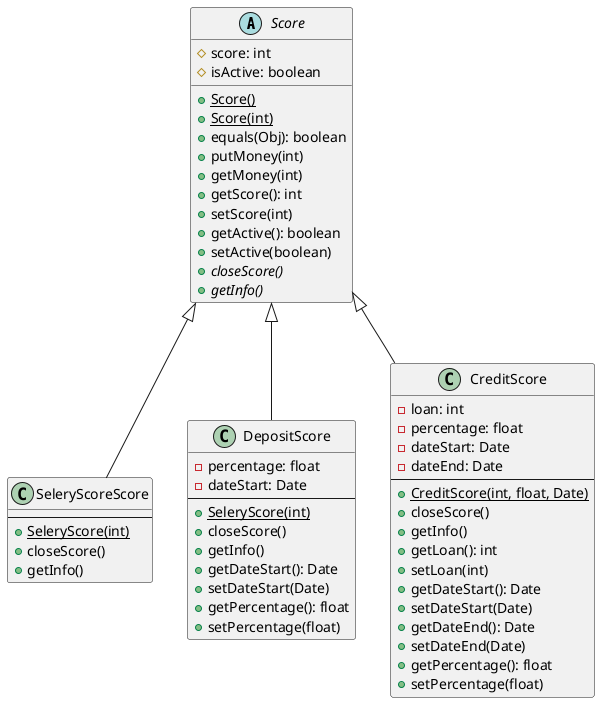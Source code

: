 @startuml
abstract class Score{
#score: int
#isActive: boolean
__
+{static}Score()
+{static}Score(int)
+equals(Obj): boolean
+putMoney(int)
+getMoney(int)
+getScore(): int
+setScore(int)
+getActive(): boolean
+setActive(boolean)
+{abstract}closeScore()
+{abstract}getInfo()
}
class SeleryScoreScore extends Score{
--
+{static}SeleryScore(int)
+closeScore()
+getInfo()
}
class DepositScore extends Score{
-percentage: float
-dateStart: Date
--
+{static}SeleryScore(int)
+closeScore()
+getInfo()
+getDateStart(): Date
+setDateStart(Date)
+getPercentage(): float
+setPercentage(float)
}
class CreditScore extends Score{
-loan: int
-percentage: float
-dateStart: Date
-dateEnd: Date
--
+{static}CreditScore(int, float, Date)
+closeScore()
+getInfo()
+getLoan(): int
+setLoan(int)
+getDateStart(): Date
+setDateStart(Date)
+getDateEnd(): Date
+setDateEnd(Date)
+getPercentage(): float
+setPercentage(float)
}
@enduml

